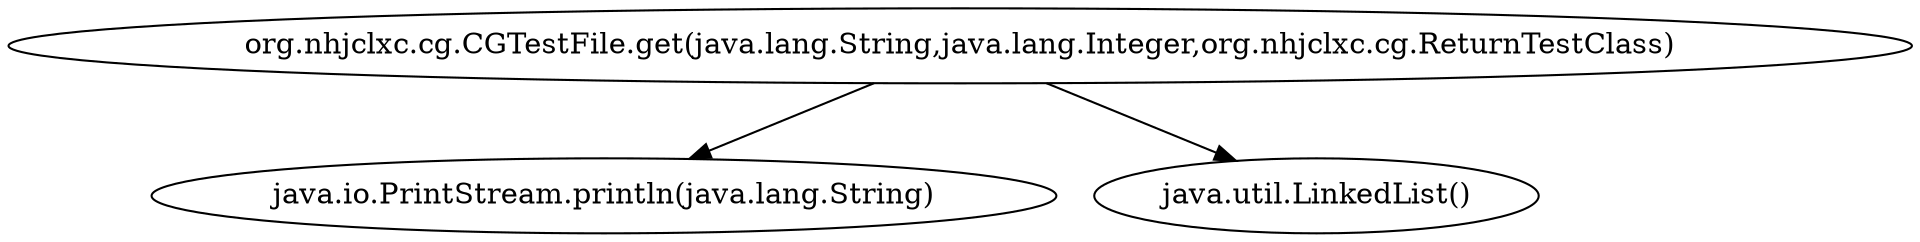 digraph "org.nhjclxc.cg.CGTestFile.get(java.lang.String,java.lang.Integer,org.nhjclxc.cg.ReturnTestClass)" {
"org.nhjclxc.cg.CGTestFile.get(java.lang.String,java.lang.Integer,org.nhjclxc.cg.ReturnTestClass)" -> "java.io.PrintStream.println(java.lang.String)";

"org.nhjclxc.cg.CGTestFile.get(java.lang.String,java.lang.Integer,org.nhjclxc.cg.ReturnTestClass)" -> "java.util.LinkedList()";

}